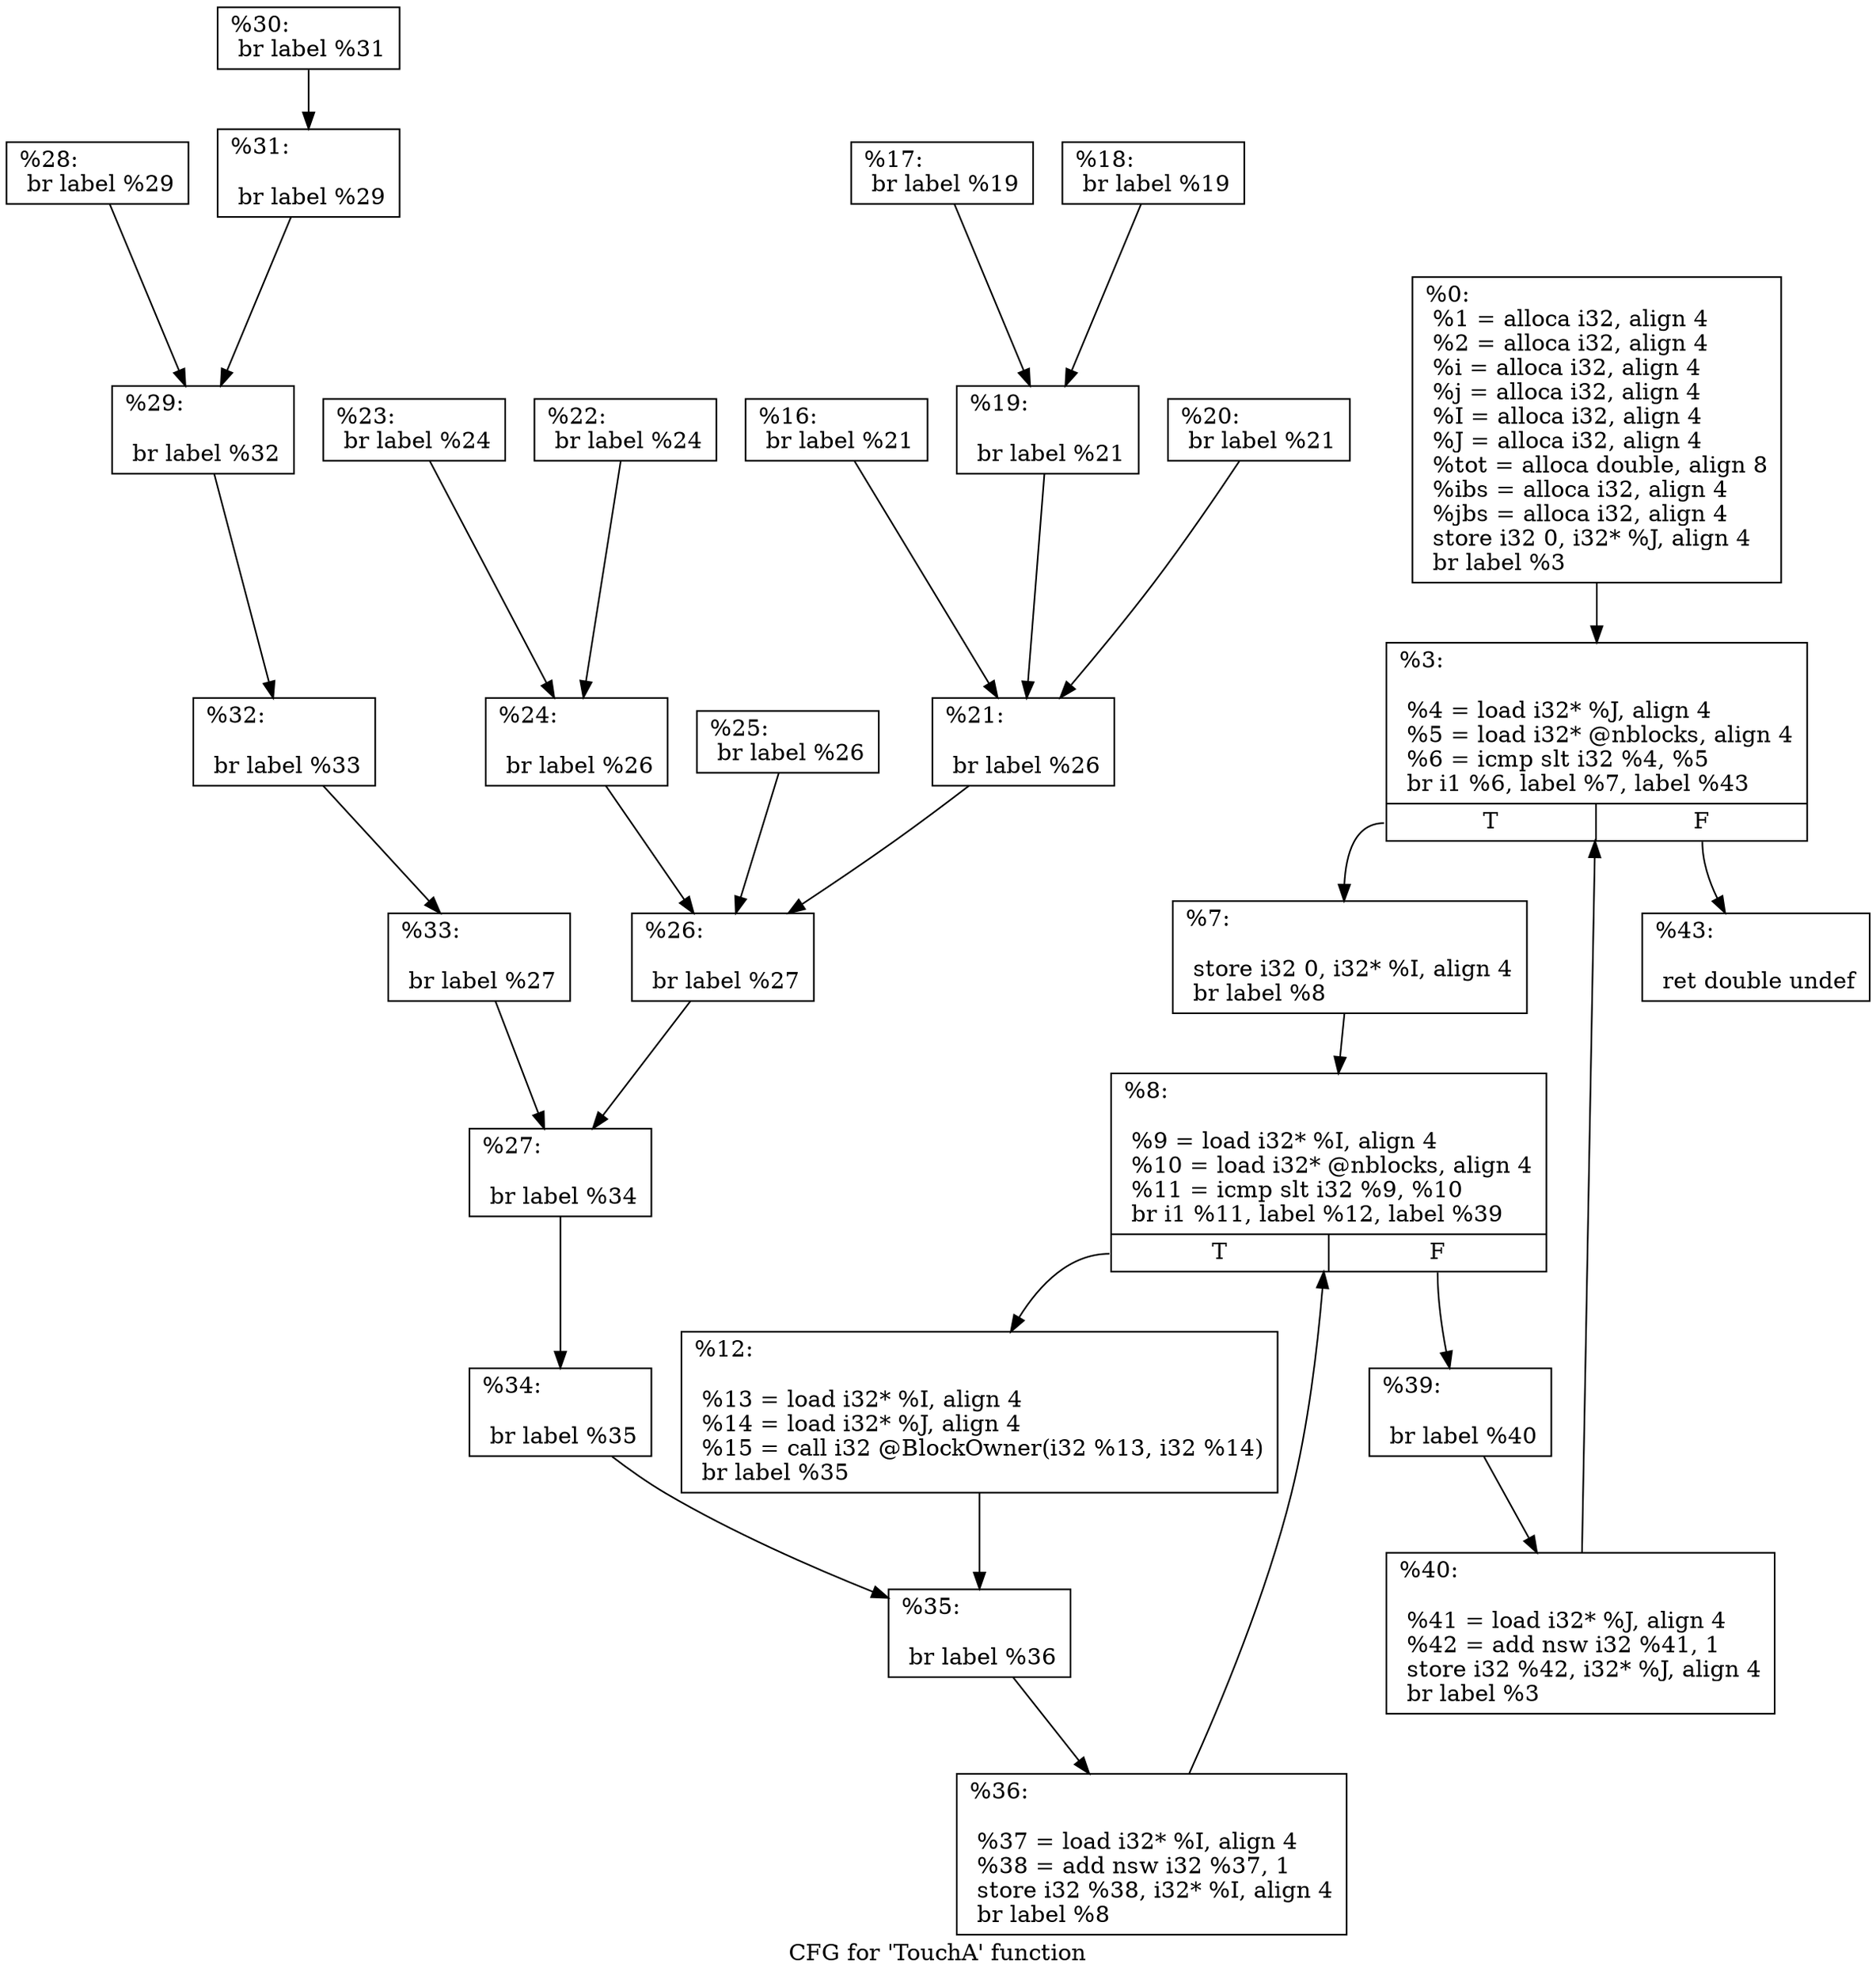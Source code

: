 digraph "CFG for 'TouchA' function" {
	label="CFG for 'TouchA' function";

	Node0x2ba9640 [shape=record,label="{%0:\l  %1 = alloca i32, align 4\l  %2 = alloca i32, align 4\l  %i = alloca i32, align 4\l  %j = alloca i32, align 4\l  %I = alloca i32, align 4\l  %J = alloca i32, align 4\l  %tot = alloca double, align 8\l  %ibs = alloca i32, align 4\l  %jbs = alloca i32, align 4\l  store i32 0, i32* %J, align 4\l  br label %3\l}"];
	Node0x2ba9640 -> Node0x2ba96a0;
	Node0x2ba96a0 [shape=record,label="{%3:\l\l  %4 = load i32* %J, align 4\l  %5 = load i32* @nblocks, align 4\l  %6 = icmp slt i32 %4, %5\l  br i1 %6, label %7, label %43\l|{<s0>T|<s1>F}}"];
	Node0x2ba96a0:s0 -> Node0x2bb4730;
	Node0x2ba96a0:s1 -> Node0x2bb50f0;
	Node0x2bb4730 [shape=record,label="{%7:\l\l  store i32 0, i32* %I, align 4\l  br label %8\l}"];
	Node0x2bb4730 -> Node0x2bb4790;
	Node0x2bb4790 [shape=record,label="{%8:\l\l  %9 = load i32* %I, align 4\l  %10 = load i32* @nblocks, align 4\l  %11 = icmp slt i32 %9, %10\l  br i1 %11, label %12, label %39\l|{<s0>T|<s1>F}}"];
	Node0x2bb4790:s0 -> Node0x2bb47f0;
	Node0x2bb4790:s1 -> Node0x2bb5030;
	Node0x2bb47f0 [shape=record,label="{%12:\l\l  %13 = load i32* %I, align 4\l  %14 = load i32* %J, align 4\l  %15 = call i32 @BlockOwner(i32 %13, i32 %14)\l  br label %35\l}"];
	Node0x2bb47f0 -> Node0x2bb4f70;
	Node0x2bb4850 [shape=record,label="{%16:                                                  \l  br label %21\l}"];
	Node0x2bb4850 -> Node0x2bb4a30;
	Node0x2bb48b0 [shape=record,label="{%17:                                                  \l  br label %19\l}"];
	Node0x2bb48b0 -> Node0x2bb4970;
	Node0x2bb4910 [shape=record,label="{%18:                                                  \l  br label %19\l}"];
	Node0x2bb4910 -> Node0x2bb4970;
	Node0x2bb4970 [shape=record,label="{%19:\l\l  br label %21\l}"];
	Node0x2bb4970 -> Node0x2bb4a30;
	Node0x2bb49d0 [shape=record,label="{%20:                                                  \l  br label %21\l}"];
	Node0x2bb49d0 -> Node0x2bb4a30;
	Node0x2bb4a30 [shape=record,label="{%21:\l\l  br label %26\l}"];
	Node0x2bb4a30 -> Node0x2bb4c10;
	Node0x2bb4a90 [shape=record,label="{%22:                                                  \l  br label %24\l}"];
	Node0x2bb4a90 -> Node0x2bb4b50;
	Node0x2bb4af0 [shape=record,label="{%23:                                                  \l  br label %24\l}"];
	Node0x2bb4af0 -> Node0x2bb4b50;
	Node0x2bb4b50 [shape=record,label="{%24:\l\l  br label %26\l}"];
	Node0x2bb4b50 -> Node0x2bb4c10;
	Node0x2bb4bb0 [shape=record,label="{%25:                                                  \l  br label %26\l}"];
	Node0x2bb4bb0 -> Node0x2bb4c10;
	Node0x2bb4c10 [shape=record,label="{%26:\l\l  br label %27\l}"];
	Node0x2bb4c10 -> Node0x2bb4c70;
	Node0x2bb4c70 [shape=record,label="{%27:\l\l  br label %34\l}"];
	Node0x2bb4c70 -> Node0x2bb4f10;
	Node0x2bb4cd0 [shape=record,label="{%28:                                                  \l  br label %29\l}"];
	Node0x2bb4cd0 -> Node0x2bb4d30;
	Node0x2bb4d30 [shape=record,label="{%29:\l\l  br label %32\l}"];
	Node0x2bb4d30 -> Node0x2bb4e50;
	Node0x2bb4d90 [shape=record,label="{%30:                                                  \l  br label %31\l}"];
	Node0x2bb4d90 -> Node0x2bb4df0;
	Node0x2bb4df0 [shape=record,label="{%31:\l\l  br label %29\l}"];
	Node0x2bb4df0 -> Node0x2bb4d30;
	Node0x2bb4e50 [shape=record,label="{%32:\l\l  br label %33\l}"];
	Node0x2bb4e50 -> Node0x2bb4eb0;
	Node0x2bb4eb0 [shape=record,label="{%33:\l\l  br label %27\l}"];
	Node0x2bb4eb0 -> Node0x2bb4c70;
	Node0x2bb4f10 [shape=record,label="{%34:\l\l  br label %35\l}"];
	Node0x2bb4f10 -> Node0x2bb4f70;
	Node0x2bb4f70 [shape=record,label="{%35:\l\l  br label %36\l}"];
	Node0x2bb4f70 -> Node0x2bb4fd0;
	Node0x2bb4fd0 [shape=record,label="{%36:\l\l  %37 = load i32* %I, align 4\l  %38 = add nsw i32 %37, 1\l  store i32 %38, i32* %I, align 4\l  br label %8\l}"];
	Node0x2bb4fd0 -> Node0x2bb4790;
	Node0x2bb5030 [shape=record,label="{%39:\l\l  br label %40\l}"];
	Node0x2bb5030 -> Node0x2bb5090;
	Node0x2bb5090 [shape=record,label="{%40:\l\l  %41 = load i32* %J, align 4\l  %42 = add nsw i32 %41, 1\l  store i32 %42, i32* %J, align 4\l  br label %3\l}"];
	Node0x2bb5090 -> Node0x2ba96a0;
	Node0x2bb50f0 [shape=record,label="{%43:\l\l  ret double undef\l}"];
}
